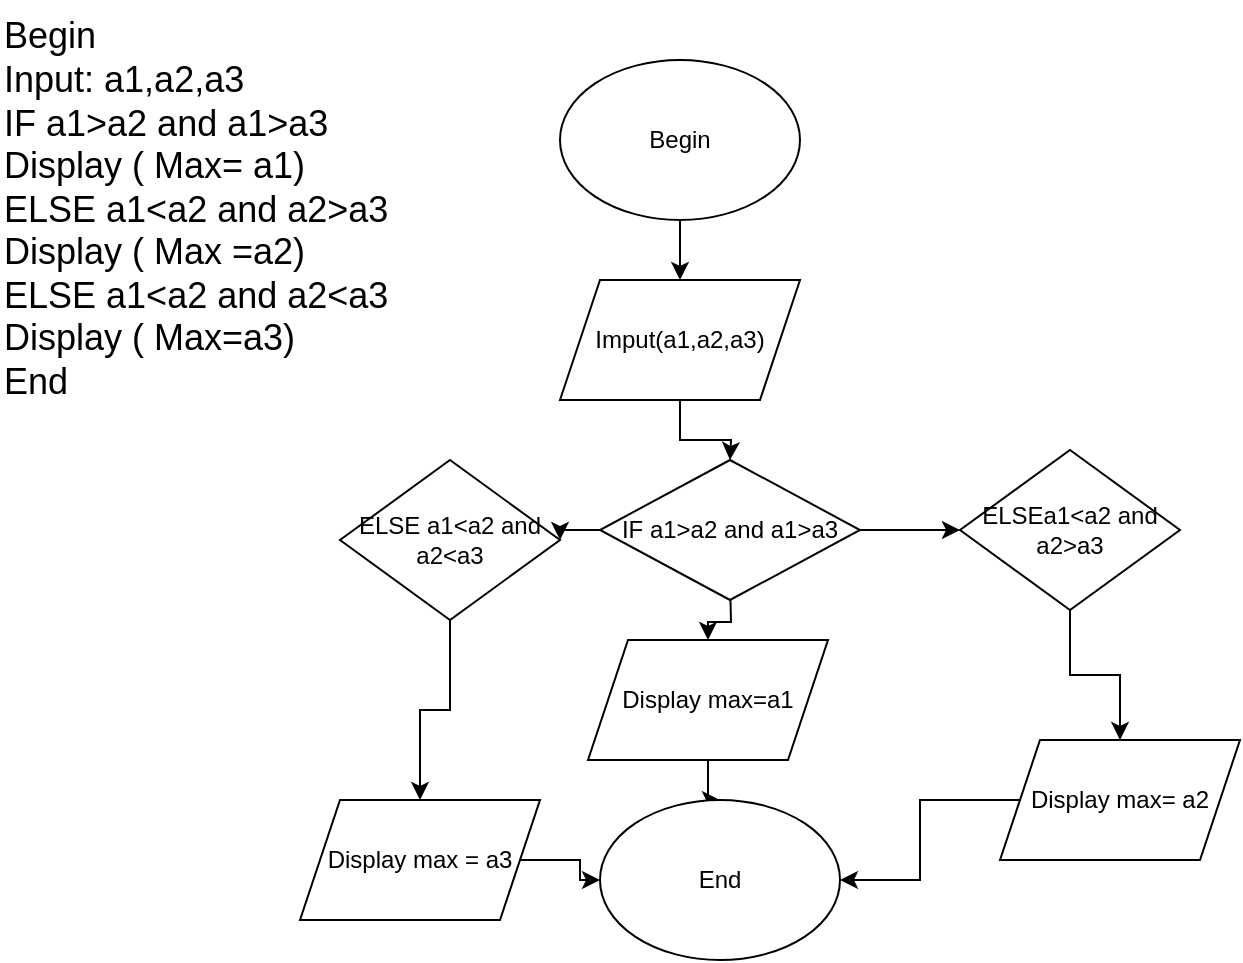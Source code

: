 <mxfile version="20.8.23" type="github" pages="2"><diagram name="Trang-1" id="xVEouT9L037et_hAYYM5"><mxGraphModel dx="794" dy="438" grid="1" gridSize="10" guides="1" tooltips="1" connect="1" arrows="1" fold="1" page="1" pageScale="1" pageWidth="827" pageHeight="1169" math="0" shadow="0"><root><mxCell id="0"/><mxCell id="1" parent="0"/><mxCell id="9fvrjr6SGLzeywmMt8Hm-2" value="" style="edgeStyle=orthogonalEdgeStyle;rounded=0;orthogonalLoop=1;jettySize=auto;html=1;" parent="1" source="9Wo6vm1Rkjny_rCkZK76-2" target="9fvrjr6SGLzeywmMt8Hm-1" edge="1"><mxGeometry relative="1" as="geometry"/></mxCell><mxCell id="9Wo6vm1Rkjny_rCkZK76-2" value="Begin" style="ellipse;whiteSpace=wrap;html=1;" parent="1" vertex="1"><mxGeometry x="280" y="400" width="120" height="80" as="geometry"/></mxCell><mxCell id="9fvrjr6SGLzeywmMt8Hm-4" value="" style="edgeStyle=orthogonalEdgeStyle;rounded=0;orthogonalLoop=1;jettySize=auto;html=1;" parent="1" source="9fvrjr6SGLzeywmMt8Hm-1" edge="1"><mxGeometry relative="1" as="geometry"><mxPoint x="365" y="600" as="targetPoint"/></mxGeometry></mxCell><mxCell id="9fvrjr6SGLzeywmMt8Hm-1" value="Imput(a1,a2,a3)" style="shape=parallelogram;perimeter=parallelogramPerimeter;whiteSpace=wrap;html=1;fixedSize=1;" parent="1" vertex="1"><mxGeometry x="280" y="510" width="120" height="60" as="geometry"/></mxCell><mxCell id="9fvrjr6SGLzeywmMt8Hm-6" value="" style="edgeStyle=orthogonalEdgeStyle;rounded=0;orthogonalLoop=1;jettySize=auto;html=1;" parent="1" target="9fvrjr6SGLzeywmMt8Hm-5" edge="1"><mxGeometry relative="1" as="geometry"><mxPoint x="365" y="660" as="sourcePoint"/></mxGeometry></mxCell><mxCell id="9fvrjr6SGLzeywmMt8Hm-9" value="" style="edgeStyle=orthogonalEdgeStyle;rounded=0;orthogonalLoop=1;jettySize=auto;html=1;" parent="1" source="9fvrjr6SGLzeywmMt8Hm-5" target="9fvrjr6SGLzeywmMt8Hm-8" edge="1"><mxGeometry relative="1" as="geometry"/></mxCell><mxCell id="9fvrjr6SGLzeywmMt8Hm-5" value="Display max=a1" style="shape=parallelogram;perimeter=parallelogramPerimeter;whiteSpace=wrap;html=1;fixedSize=1;" parent="1" vertex="1"><mxGeometry x="294" y="690" width="120" height="60" as="geometry"/></mxCell><mxCell id="9fvrjr6SGLzeywmMt8Hm-8" value="End" style="ellipse;whiteSpace=wrap;html=1;" parent="1" vertex="1"><mxGeometry x="300" y="770" width="120" height="80" as="geometry"/></mxCell><mxCell id="UbJgE3zdU6RZMxvO4WrA-5" value="" style="edgeStyle=orthogonalEdgeStyle;rounded=0;orthogonalLoop=1;jettySize=auto;html=1;" parent="1" source="UbJgE3zdU6RZMxvO4WrA-3" target="UbJgE3zdU6RZMxvO4WrA-4" edge="1"><mxGeometry relative="1" as="geometry"/></mxCell><mxCell id="UbJgE3zdU6RZMxvO4WrA-11" value="" style="edgeStyle=orthogonalEdgeStyle;rounded=0;orthogonalLoop=1;jettySize=auto;html=1;" parent="1" source="UbJgE3zdU6RZMxvO4WrA-3" target="UbJgE3zdU6RZMxvO4WrA-10" edge="1"><mxGeometry relative="1" as="geometry"/></mxCell><mxCell id="UbJgE3zdU6RZMxvO4WrA-3" value="IF a1&amp;gt;a2 and a1&amp;gt;a3" style="rhombus;whiteSpace=wrap;html=1;" parent="1" vertex="1"><mxGeometry x="300" y="600" width="130" height="70" as="geometry"/></mxCell><mxCell id="UbJgE3zdU6RZMxvO4WrA-21" value="" style="edgeStyle=orthogonalEdgeStyle;rounded=0;orthogonalLoop=1;jettySize=auto;html=1;" parent="1" source="UbJgE3zdU6RZMxvO4WrA-4" target="UbJgE3zdU6RZMxvO4WrA-19" edge="1"><mxGeometry relative="1" as="geometry"/></mxCell><mxCell id="UbJgE3zdU6RZMxvO4WrA-4" value="ELSEa1&amp;lt;a2 and a2&amp;gt;a3" style="rhombus;whiteSpace=wrap;html=1;" parent="1" vertex="1"><mxGeometry x="480" y="595" width="110" height="80" as="geometry"/></mxCell><mxCell id="UbJgE3zdU6RZMxvO4WrA-8" value="&lt;font style=&quot;font-size: 18px;&quot;&gt;Begin&lt;br&gt;Input: a1,a2,a3&lt;br&gt;IF a1&amp;gt;a2 and a1&amp;gt;a3&lt;br&gt;Display ( Max= a1)&lt;br&gt;ELSE a1&amp;lt;a2 and a2&amp;gt;a3&lt;br&gt;Display ( Max =a2)&lt;br&gt;ELSE a1&amp;lt;a2 and a2&amp;lt;a3&lt;br&gt;Display ( Max=a3)&lt;br&gt;End&lt;br&gt;&lt;/font&gt;" style="text;html=1;align=left;verticalAlign=middle;resizable=0;points=[];autosize=1;strokeColor=none;fillColor=none;" parent="1" vertex="1"><mxGeometry y="370" width="220" height="210" as="geometry"/></mxCell><mxCell id="UbJgE3zdU6RZMxvO4WrA-23" value="" style="edgeStyle=orthogonalEdgeStyle;rounded=0;orthogonalLoop=1;jettySize=auto;html=1;" parent="1" source="UbJgE3zdU6RZMxvO4WrA-10" target="UbJgE3zdU6RZMxvO4WrA-22" edge="1"><mxGeometry relative="1" as="geometry"/></mxCell><mxCell id="UbJgE3zdU6RZMxvO4WrA-10" value="ELSE a1&amp;lt;a2 and a2&amp;lt;a3" style="rhombus;whiteSpace=wrap;html=1;" parent="1" vertex="1"><mxGeometry x="170" y="600" width="110" height="80" as="geometry"/></mxCell><mxCell id="UbJgE3zdU6RZMxvO4WrA-25" value="" style="edgeStyle=orthogonalEdgeStyle;rounded=0;orthogonalLoop=1;jettySize=auto;html=1;" parent="1" source="UbJgE3zdU6RZMxvO4WrA-19" target="9fvrjr6SGLzeywmMt8Hm-8" edge="1"><mxGeometry relative="1" as="geometry"/></mxCell><mxCell id="UbJgE3zdU6RZMxvO4WrA-19" value="Display max= a2" style="shape=parallelogram;perimeter=parallelogramPerimeter;whiteSpace=wrap;html=1;fixedSize=1;" parent="1" vertex="1"><mxGeometry x="500" y="740" width="120" height="60" as="geometry"/></mxCell><mxCell id="UbJgE3zdU6RZMxvO4WrA-24" value="" style="edgeStyle=orthogonalEdgeStyle;rounded=0;orthogonalLoop=1;jettySize=auto;html=1;" parent="1" source="UbJgE3zdU6RZMxvO4WrA-22" target="9fvrjr6SGLzeywmMt8Hm-8" edge="1"><mxGeometry relative="1" as="geometry"/></mxCell><mxCell id="UbJgE3zdU6RZMxvO4WrA-22" value="Display max = a3" style="shape=parallelogram;perimeter=parallelogramPerimeter;whiteSpace=wrap;html=1;fixedSize=1;" parent="1" vertex="1"><mxGeometry x="150" y="770" width="120" height="60" as="geometry"/></mxCell></root></mxGraphModel></diagram><diagram id="SKKhsTWD1Xn7oFc-01Z6" name="Trang-2"><mxGraphModel dx="1621" dy="438" grid="1" gridSize="10" guides="1" tooltips="1" connect="1" arrows="1" fold="1" page="1" pageScale="1" pageWidth="827" pageHeight="1169" math="0" shadow="0"><root><mxCell id="0"/><mxCell id="1" parent="0"/><mxCell id="7C2pUvoSwy8LU2DYjVjh-4" value="" style="edgeStyle=orthogonalEdgeStyle;rounded=0;orthogonalLoop=1;jettySize=auto;html=1;fontSize=18;" edge="1" parent="1" source="7C2pUvoSwy8LU2DYjVjh-1" target="7C2pUvoSwy8LU2DYjVjh-3"><mxGeometry relative="1" as="geometry"/></mxCell><mxCell id="7C2pUvoSwy8LU2DYjVjh-1" value="Begin" style="ellipse;whiteSpace=wrap;html=1;" vertex="1" parent="1"><mxGeometry x="350" y="90" width="120" height="80" as="geometry"/></mxCell><mxCell id="7C2pUvoSwy8LU2DYjVjh-2" value="&lt;div style=&quot;text-align: left;&quot;&gt;&lt;span style=&quot;font-size: 18px; background-color: initial;&quot;&gt;Begin&lt;/span&gt;&lt;/div&gt;&lt;font style=&quot;font-size: 18px;&quot;&gt;&lt;div style=&quot;text-align: left;&quot;&gt;&lt;span style=&quot;background-color: initial;&quot;&gt;Input: (N: a1,q2,a3...aN)&lt;/span&gt;&lt;/div&gt;&lt;div style=&quot;text-align: left;&quot;&gt;&lt;span style=&quot;background-color: initial;&quot;&gt;IF: a1&amp;gt; a2 and a3...aN&lt;/span&gt;&lt;/div&gt;&lt;div style=&quot;text-align: left;&quot;&gt;&lt;span style=&quot;background-color: initial;&quot;&gt;Display:&amp;nbsp; Max=a1&lt;/span&gt;&lt;/div&gt;&lt;div style=&quot;text-align: left;&quot;&gt;&lt;span style=&quot;background-color: initial;&quot;&gt;ELSE: a1&amp;lt;a2 and a3...aN&lt;/span&gt;&lt;/div&gt;&lt;div style=&quot;text-align: left;&quot;&gt;&lt;span style=&quot;background-color: initial;&quot;&gt;Display Max= a2,a3...aN&lt;/span&gt;&lt;/div&gt;&lt;div style=&quot;text-align: left;&quot;&gt;&lt;span style=&quot;background-color: initial;&quot;&gt;End&lt;/span&gt;&lt;/div&gt;&lt;/font&gt;" style="text;html=1;align=center;verticalAlign=middle;resizable=0;points=[];autosize=1;strokeColor=none;fillColor=none;" vertex="1" parent="1"><mxGeometry x="-35" y="30" width="230" height="160" as="geometry"/></mxCell><mxCell id="7C2pUvoSwy8LU2DYjVjh-6" value="" style="edgeStyle=orthogonalEdgeStyle;rounded=0;orthogonalLoop=1;jettySize=auto;html=1;fontSize=18;" edge="1" parent="1" source="7C2pUvoSwy8LU2DYjVjh-3" target="7C2pUvoSwy8LU2DYjVjh-5"><mxGeometry relative="1" as="geometry"/></mxCell><mxCell id="7C2pUvoSwy8LU2DYjVjh-3" value="Input(N: a1,a2,a3...aN" style="shape=parallelogram;perimeter=parallelogramPerimeter;whiteSpace=wrap;html=1;fixedSize=1;fontSize=18;" vertex="1" parent="1"><mxGeometry x="320" y="200" width="210" height="60" as="geometry"/></mxCell><mxCell id="7C2pUvoSwy8LU2DYjVjh-8" value="" style="edgeStyle=orthogonalEdgeStyle;rounded=0;orthogonalLoop=1;jettySize=auto;html=1;fontSize=18;" edge="1" parent="1" source="7C2pUvoSwy8LU2DYjVjh-5" target="7C2pUvoSwy8LU2DYjVjh-7"><mxGeometry relative="1" as="geometry"/></mxCell><mxCell id="XNm0uPbA5LtEtzS_rikI-6" value="" style="edgeStyle=orthogonalEdgeStyle;rounded=0;orthogonalLoop=1;jettySize=auto;html=1;fontSize=18;" edge="1" parent="1" source="7C2pUvoSwy8LU2DYjVjh-5" target="XNm0uPbA5LtEtzS_rikI-4"><mxGeometry relative="1" as="geometry"/></mxCell><mxCell id="7C2pUvoSwy8LU2DYjVjh-5" value="IF a1&amp;gt;a2 and a1&amp;gt;a3...aN" style="rhombus;whiteSpace=wrap;html=1;fontSize=18;" vertex="1" parent="1"><mxGeometry x="340" y="290" width="210" height="80" as="geometry"/></mxCell><mxCell id="XNm0uPbA5LtEtzS_rikI-10" value="" style="edgeStyle=orthogonalEdgeStyle;rounded=0;orthogonalLoop=1;jettySize=auto;html=1;fontSize=18;" edge="1" parent="1" source="7C2pUvoSwy8LU2DYjVjh-7" target="XNm0uPbA5LtEtzS_rikI-9"><mxGeometry relative="1" as="geometry"/></mxCell><mxCell id="7C2pUvoSwy8LU2DYjVjh-7" value="Display: Max = a1" style="shape=parallelogram;perimeter=parallelogramPerimeter;whiteSpace=wrap;html=1;fixedSize=1;fontSize=18;" vertex="1" parent="1"><mxGeometry x="385" y="400" width="120" height="60" as="geometry"/></mxCell><mxCell id="XNm0uPbA5LtEtzS_rikI-8" value="" style="edgeStyle=orthogonalEdgeStyle;rounded=0;orthogonalLoop=1;jettySize=auto;html=1;fontSize=18;" edge="1" parent="1" source="XNm0uPbA5LtEtzS_rikI-4" target="XNm0uPbA5LtEtzS_rikI-7"><mxGeometry relative="1" as="geometry"/></mxCell><mxCell id="XNm0uPbA5LtEtzS_rikI-4" value="ELSE a1&amp;lt;a2 and a1&amp;lt;a3...aN" style="rhombus;whiteSpace=wrap;html=1;fontSize=18;" vertex="1" parent="1"><mxGeometry x="600" y="290" width="170" height="80" as="geometry"/></mxCell><mxCell id="XNm0uPbA5LtEtzS_rikI-11" style="edgeStyle=orthogonalEdgeStyle;rounded=0;orthogonalLoop=1;jettySize=auto;html=1;exitX=0.5;exitY=1;exitDx=0;exitDy=0;entryX=0.994;entryY=0.725;entryDx=0;entryDy=0;entryPerimeter=0;fontSize=18;" edge="1" parent="1" source="XNm0uPbA5LtEtzS_rikI-7" target="XNm0uPbA5LtEtzS_rikI-9"><mxGeometry relative="1" as="geometry"/></mxCell><mxCell id="XNm0uPbA5LtEtzS_rikI-7" value="Dislay: Max= a2,a3...aN" style="shape=parallelogram;perimeter=parallelogramPerimeter;whiteSpace=wrap;html=1;fixedSize=1;fontSize=18;" vertex="1" parent="1"><mxGeometry x="610" y="400" width="150" height="60" as="geometry"/></mxCell><mxCell id="XNm0uPbA5LtEtzS_rikI-9" value="End&amp;nbsp;" style="ellipse;whiteSpace=wrap;html=1;fontSize=18;" vertex="1" parent="1"><mxGeometry x="385" y="510" width="120" height="80" as="geometry"/></mxCell></root></mxGraphModel></diagram></mxfile>